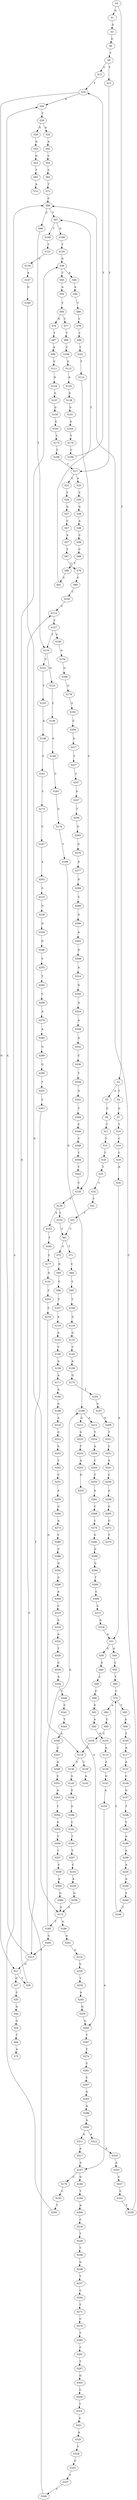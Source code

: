strict digraph  {
	S0 -> S1 [ label = G ];
	S0 -> S2 [ label = T ];
	S1 -> S3 [ label = G ];
	S2 -> S4 [ label = C ];
	S2 -> S5 [ label = A ];
	S3 -> S6 [ label = G ];
	S4 -> S7 [ label = G ];
	S5 -> S8 [ label = C ];
	S6 -> S9 [ label = T ];
	S7 -> S10 [ label = T ];
	S8 -> S11 [ label = T ];
	S9 -> S12 [ label = C ];
	S9 -> S13 [ label = T ];
	S10 -> S14 [ label = C ];
	S11 -> S15 [ label = T ];
	S12 -> S16 [ label = T ];
	S13 -> S17 [ label = T ];
	S14 -> S18 [ label = C ];
	S15 -> S19 [ label = T ];
	S16 -> S20 [ label = A ];
	S16 -> S21 [ label = G ];
	S17 -> S22 [ label = C ];
	S17 -> S23 [ label = A ];
	S18 -> S24 [ label = A ];
	S19 -> S25 [ label = T ];
	S20 -> S26 [ label = C ];
	S21 -> S27 [ label = G ];
	S21 -> S28 [ label = T ];
	S22 -> S29 [ label = T ];
	S23 -> S30 [ label = C ];
	S24 -> S31 [ label = A ];
	S25 -> S32 [ label = C ];
	S26 -> S33 [ label = A ];
	S26 -> S34 [ label = G ];
	S27 -> S35 [ label = C ];
	S28 -> S36 [ label = G ];
	S29 -> S37 [ label = G ];
	S30 -> S38 [ label = G ];
	S31 -> S39 [ label = G ];
	S31 -> S40 [ label = A ];
	S32 -> S41 [ label = T ];
	S33 -> S42 [ label = A ];
	S34 -> S43 [ label = G ];
	S35 -> S44 [ label = G ];
	S36 -> S45 [ label = T ];
	S36 -> S46 [ label = A ];
	S37 -> S47 [ label = C ];
	S38 -> S48 [ label = A ];
	S39 -> S49 [ label = G ];
	S40 -> S50 [ label = C ];
	S41 -> S51 [ label = T ];
	S42 -> S52 [ label = C ];
	S43 -> S53 [ label = G ];
	S44 -> S54 [ label = G ];
	S45 -> S55 [ label = A ];
	S46 -> S56 [ label = A ];
	S47 -> S57 [ label = A ];
	S48 -> S58 [ label = C ];
	S49 -> S59 [ label = C ];
	S50 -> S60 [ label = T ];
	S51 -> S61 [ label = C ];
	S52 -> S62 [ label = C ];
	S53 -> S63 [ label = T ];
	S54 -> S64 [ label = T ];
	S55 -> S65 [ label = T ];
	S56 -> S66 [ label = T ];
	S57 -> S67 [ label = T ];
	S58 -> S68 [ label = C ];
	S59 -> S69 [ label = C ];
	S60 -> S70 [ label = C ];
	S61 -> S71 [ label = T ];
	S61 -> S72 [ label = C ];
	S62 -> S73 [ label = T ];
	S63 -> S74 [ label = A ];
	S64 -> S75 [ label = A ];
	S65 -> S76 [ label = G ];
	S65 -> S77 [ label = T ];
	S66 -> S78 [ label = C ];
	S67 -> S79 [ label = C ];
	S68 -> S80 [ label = T ];
	S69 -> S81 [ label = G ];
	S70 -> S82 [ label = A ];
	S70 -> S83 [ label = T ];
	S71 -> S84 [ label = C ];
	S72 -> S85 [ label = G ];
	S73 -> S86 [ label = C ];
	S76 -> S87 [ label = T ];
	S77 -> S88 [ label = T ];
	S78 -> S89 [ label = C ];
	S79 -> S90 [ label = C ];
	S80 -> S91 [ label = C ];
	S81 -> S92 [ label = A ];
	S82 -> S93 [ label = C ];
	S83 -> S94 [ label = A ];
	S84 -> S95 [ label = T ];
	S85 -> S96 [ label = C ];
	S86 -> S97 [ label = T ];
	S86 -> S98 [ label = C ];
	S87 -> S99 [ label = A ];
	S88 -> S100 [ label = C ];
	S89 -> S101 [ label = T ];
	S90 -> S102 [ label = T ];
	S91 -> S97 [ label = T ];
	S92 -> S103 [ label = G ];
	S93 -> S104 [ label = C ];
	S94 -> S105 [ label = T ];
	S95 -> S106 [ label = T ];
	S96 -> S107 [ label = C ];
	S97 -> S108 [ label = G ];
	S97 -> S109 [ label = T ];
	S98 -> S110 [ label = T ];
	S99 -> S111 [ label = G ];
	S100 -> S112 [ label = G ];
	S101 -> S113 [ label = T ];
	S102 -> S114 [ label = C ];
	S103 -> S115 [ label = A ];
	S104 -> S116 [ label = G ];
	S105 -> S117 [ label = A ];
	S106 -> S118 [ label = G ];
	S107 -> S119 [ label = A ];
	S108 -> S120 [ label = T ];
	S109 -> S121 [ label = T ];
	S110 -> S122 [ label = C ];
	S110 -> S123 [ label = G ];
	S111 -> S124 [ label = G ];
	S112 -> S125 [ label = A ];
	S113 -> S126 [ label = C ];
	S114 -> S127 [ label = C ];
	S115 -> S128 [ label = A ];
	S116 -> S129 [ label = T ];
	S116 -> S130 [ label = C ];
	S117 -> S131 [ label = A ];
	S118 -> S132 [ label = G ];
	S119 -> S133 [ label = A ];
	S120 -> S36 [ label = G ];
	S121 -> S134 [ label = C ];
	S122 -> S135 [ label = T ];
	S123 -> S136 [ label = C ];
	S124 -> S137 [ label = G ];
	S125 -> S138 [ label = G ];
	S126 -> S139 [ label = T ];
	S127 -> S110 [ label = T ];
	S127 -> S140 [ label = C ];
	S128 -> S141 [ label = G ];
	S129 -> S142 [ label = A ];
	S130 -> S143 [ label = G ];
	S131 -> S144 [ label = C ];
	S132 -> S145 [ label = C ];
	S133 -> S146 [ label = C ];
	S134 -> S147 [ label = A ];
	S135 -> S148 [ label = A ];
	S136 -> S149 [ label = A ];
	S137 -> S150 [ label = G ];
	S138 -> S151 [ label = G ];
	S139 -> S152 [ label = T ];
	S139 -> S153 [ label = A ];
	S140 -> S154 [ label = A ];
	S141 -> S155 [ label = A ];
	S143 -> S156 [ label = G ];
	S144 -> S157 [ label = G ];
	S145 -> S158 [ label = A ];
	S146 -> S159 [ label = A ];
	S147 -> S160 [ label = G ];
	S148 -> S161 [ label = C ];
	S149 -> S162 [ label = G ];
	S150 -> S163 [ label = G ];
	S151 -> S164 [ label = G ];
	S152 -> S61 [ label = C ];
	S153 -> S165 [ label = T ];
	S154 -> S166 [ label = G ];
	S155 -> S167 [ label = A ];
	S156 -> S168 [ label = A ];
	S157 -> S169 [ label = T ];
	S158 -> S170 [ label = G ];
	S159 -> S171 [ label = A ];
	S160 -> S172 [ label = G ];
	S161 -> S173 [ label = C ];
	S162 -> S174 [ label = G ];
	S163 -> S175 [ label = T ];
	S164 -> S176 [ label = T ];
	S165 -> S177 [ label = C ];
	S166 -> S178 [ label = G ];
	S167 -> S179 [ label = C ];
	S167 -> S180 [ label = G ];
	S168 -> S181 [ label = C ];
	S169 -> S182 [ label = C ];
	S170 -> S183 [ label = T ];
	S171 -> S184 [ label = A ];
	S172 -> S185 [ label = T ];
	S172 -> S186 [ label = A ];
	S173 -> S187 [ label = C ];
	S174 -> S188 [ label = T ];
	S175 -> S189 [ label = T ];
	S176 -> S190 [ label = C ];
	S177 -> S191 [ label = A ];
	S178 -> S192 [ label = G ];
	S179 -> S193 [ label = C ];
	S180 -> S194 [ label = T ];
	S181 -> S195 [ label = T ];
	S182 -> S196 [ label = A ];
	S183 -> S197 [ label = C ];
	S184 -> S198 [ label = G ];
	S185 -> S199 [ label = G ];
	S185 -> S200 [ label = C ];
	S186 -> S201 [ label = A ];
	S187 -> S202 [ label = A ];
	S188 -> S199 [ label = G ];
	S189 -> S17 [ label = T ];
	S190 -> S16 [ label = T ];
	S191 -> S203 [ label = C ];
	S192 -> S204 [ label = C ];
	S193 -> S205 [ label = T ];
	S194 -> S206 [ label = A ];
	S195 -> S207 [ label = T ];
	S196 -> S208 [ label = A ];
	S197 -> S209 [ label = G ];
	S198 -> S210 [ label = A ];
	S199 -> S211 [ label = G ];
	S199 -> S212 [ label = A ];
	S200 -> S213 [ label = T ];
	S201 -> S214 [ label = G ];
	S202 -> S215 [ label = C ];
	S203 -> S216 [ label = C ];
	S204 -> S217 [ label = A ];
	S205 -> S86 [ label = C ];
	S206 -> S218 [ label = C ];
	S207 -> S219 [ label = C ];
	S208 -> S220 [ label = A ];
	S209 -> S221 [ label = T ];
	S210 -> S222 [ label = G ];
	S211 -> S223 [ label = G ];
	S212 -> S224 [ label = T ];
	S213 -> S21 [ label = G ];
	S213 -> S20 [ label = A ];
	S214 -> S225 [ label = G ];
	S215 -> S226 [ label = G ];
	S216 -> S116 [ label = G ];
	S217 -> S227 [ label = T ];
	S218 -> S228 [ label = T ];
	S219 -> S229 [ label = A ];
	S220 -> S230 [ label = A ];
	S221 -> S231 [ label = C ];
	S222 -> S232 [ label = G ];
	S223 -> S233 [ label = T ];
	S224 -> S234 [ label = A ];
	S225 -> S235 [ label = T ];
	S226 -> S236 [ label = G ];
	S227 -> S237 [ label = C ];
	S228 -> S238 [ label = T ];
	S229 -> S239 [ label = G ];
	S230 -> S240 [ label = C ];
	S231 -> S241 [ label = A ];
	S232 -> S242 [ label = T ];
	S233 -> S243 [ label = A ];
	S234 -> S244 [ label = C ];
	S235 -> S245 [ label = A ];
	S236 -> S246 [ label = G ];
	S237 -> S247 [ label = G ];
	S238 -> S248 [ label = G ];
	S239 -> S172 [ label = G ];
	S240 -> S249 [ label = T ];
	S241 -> S250 [ label = C ];
	S242 -> S251 [ label = C ];
	S243 -> S252 [ label = G ];
	S244 -> S253 [ label = T ];
	S245 -> S254 [ label = G ];
	S246 -> S255 [ label = C ];
	S247 -> S256 [ label = T ];
	S248 -> S257 [ label = T ];
	S249 -> S70 [ label = C ];
	S250 -> S258 [ label = A ];
	S251 -> S259 [ label = A ];
	S252 -> S260 [ label = G ];
	S253 -> S261 [ label = A ];
	S254 -> S260 [ label = G ];
	S255 -> S262 [ label = T ];
	S256 -> S263 [ label = G ];
	S257 -> S264 [ label = C ];
	S258 -> S265 [ label = G ];
	S259 -> S266 [ label = G ];
	S260 -> S267 [ label = T ];
	S261 -> S268 [ label = C ];
	S262 -> S269 [ label = C ];
	S263 -> S270 [ label = G ];
	S264 -> S271 [ label = T ];
	S265 -> S272 [ label = G ];
	S266 -> S273 [ label = A ];
	S267 -> S274 [ label = C ];
	S268 -> S275 [ label = C ];
	S269 -> S276 [ label = A ];
	S270 -> S277 [ label = A ];
	S271 -> S278 [ label = C ];
	S272 -> S279 [ label = T ];
	S273 -> S280 [ label = C ];
	S274 -> S281 [ label = C ];
	S275 -> S282 [ label = G ];
	S276 -> S283 [ label = A ];
	S277 -> S284 [ label = G ];
	S278 -> S285 [ label = T ];
	S280 -> S286 [ label = C ];
	S281 -> S287 [ label = C ];
	S282 -> S288 [ label = G ];
	S283 -> S289 [ label = G ];
	S284 -> S290 [ label = C ];
	S285 -> S291 [ label = C ];
	S286 -> S292 [ label = G ];
	S287 -> S293 [ label = G ];
	S288 -> S294 [ label = G ];
	S289 -> S295 [ label = G ];
	S290 -> S296 [ label = G ];
	S291 -> S297 [ label = T ];
	S292 -> S298 [ label = G ];
	S293 -> S299 [ label = A ];
	S294 -> S300 [ label = T ];
	S295 -> S301 [ label = T ];
	S296 -> S302 [ label = A ];
	S297 -> S303 [ label = G ];
	S298 -> S304 [ label = A ];
	S299 -> S305 [ label = A ];
	S300 -> S306 [ label = C ];
	S301 -> S307 [ label = C ];
	S302 -> S308 [ label = G ];
	S303 -> S309 [ label = C ];
	S304 -> S310 [ label = C ];
	S305 -> S311 [ label = G ];
	S305 -> S312 [ label = A ];
	S306 -> S313 [ label = C ];
	S307 -> S213 [ label = T ];
	S308 -> S314 [ label = A ];
	S309 -> S315 [ label = T ];
	S310 -> S316 [ label = A ];
	S311 -> S317 [ label = A ];
	S312 -> S318 [ label = A ];
	S313 -> S319 [ label = A ];
	S314 -> S320 [ label = G ];
	S315 -> S321 [ label = G ];
	S316 -> S322 [ label = A ];
	S317 -> S167 [ label = A ];
	S318 -> S323 [ label = A ];
	S319 -> S31 [ label = A ];
	S320 -> S324 [ label = A ];
	S321 -> S325 [ label = A ];
	S322 -> S326 [ label = T ];
	S323 -> S327 [ label = C ];
	S324 -> S328 [ label = A ];
	S325 -> S329 [ label = T ];
	S326 -> S330 [ label = G ];
	S327 -> S331 [ label = C ];
	S328 -> S332 [ label = A ];
	S329 -> S333 [ label = C ];
	S330 -> S334 [ label = A ];
	S331 -> S335 [ label = T ];
	S332 -> S336 [ label = C ];
	S333 -> S337 [ label = C ];
	S334 -> S338 [ label = C ];
	S335 -> S86 [ label = C ];
	S336 -> S339 [ label = T ];
	S337 -> S340 [ label = T ];
	S338 -> S341 [ label = C ];
	S339 -> S342 [ label = G ];
	S340 -> S114 [ label = C ];
	S341 -> S343 [ label = T ];
	S342 -> S344 [ label = T ];
	S343 -> S345 [ label = A ];
	S344 -> S346 [ label = C ];
	S345 -> S347 [ label = C ];
	S346 -> S348 [ label = C ];
	S347 -> S349 [ label = A ];
	S348 -> S350 [ label = T ];
	S349 -> S351 [ label = C ];
	S350 -> S352 [ label = T ];
	S351 -> S353 [ label = A ];
	S352 -> S126 [ label = C ];
	S353 -> S354 [ label = T ];
	S354 -> S355 [ label = G ];
	S355 -> S356 [ label = T ];
	S356 -> S357 [ label = T ];
	S357 -> S358 [ label = C ];
	S358 -> S359 [ label = A ];
	S359 -> S360 [ label = G ];
	S360 -> S172 [ label = G ];
}
